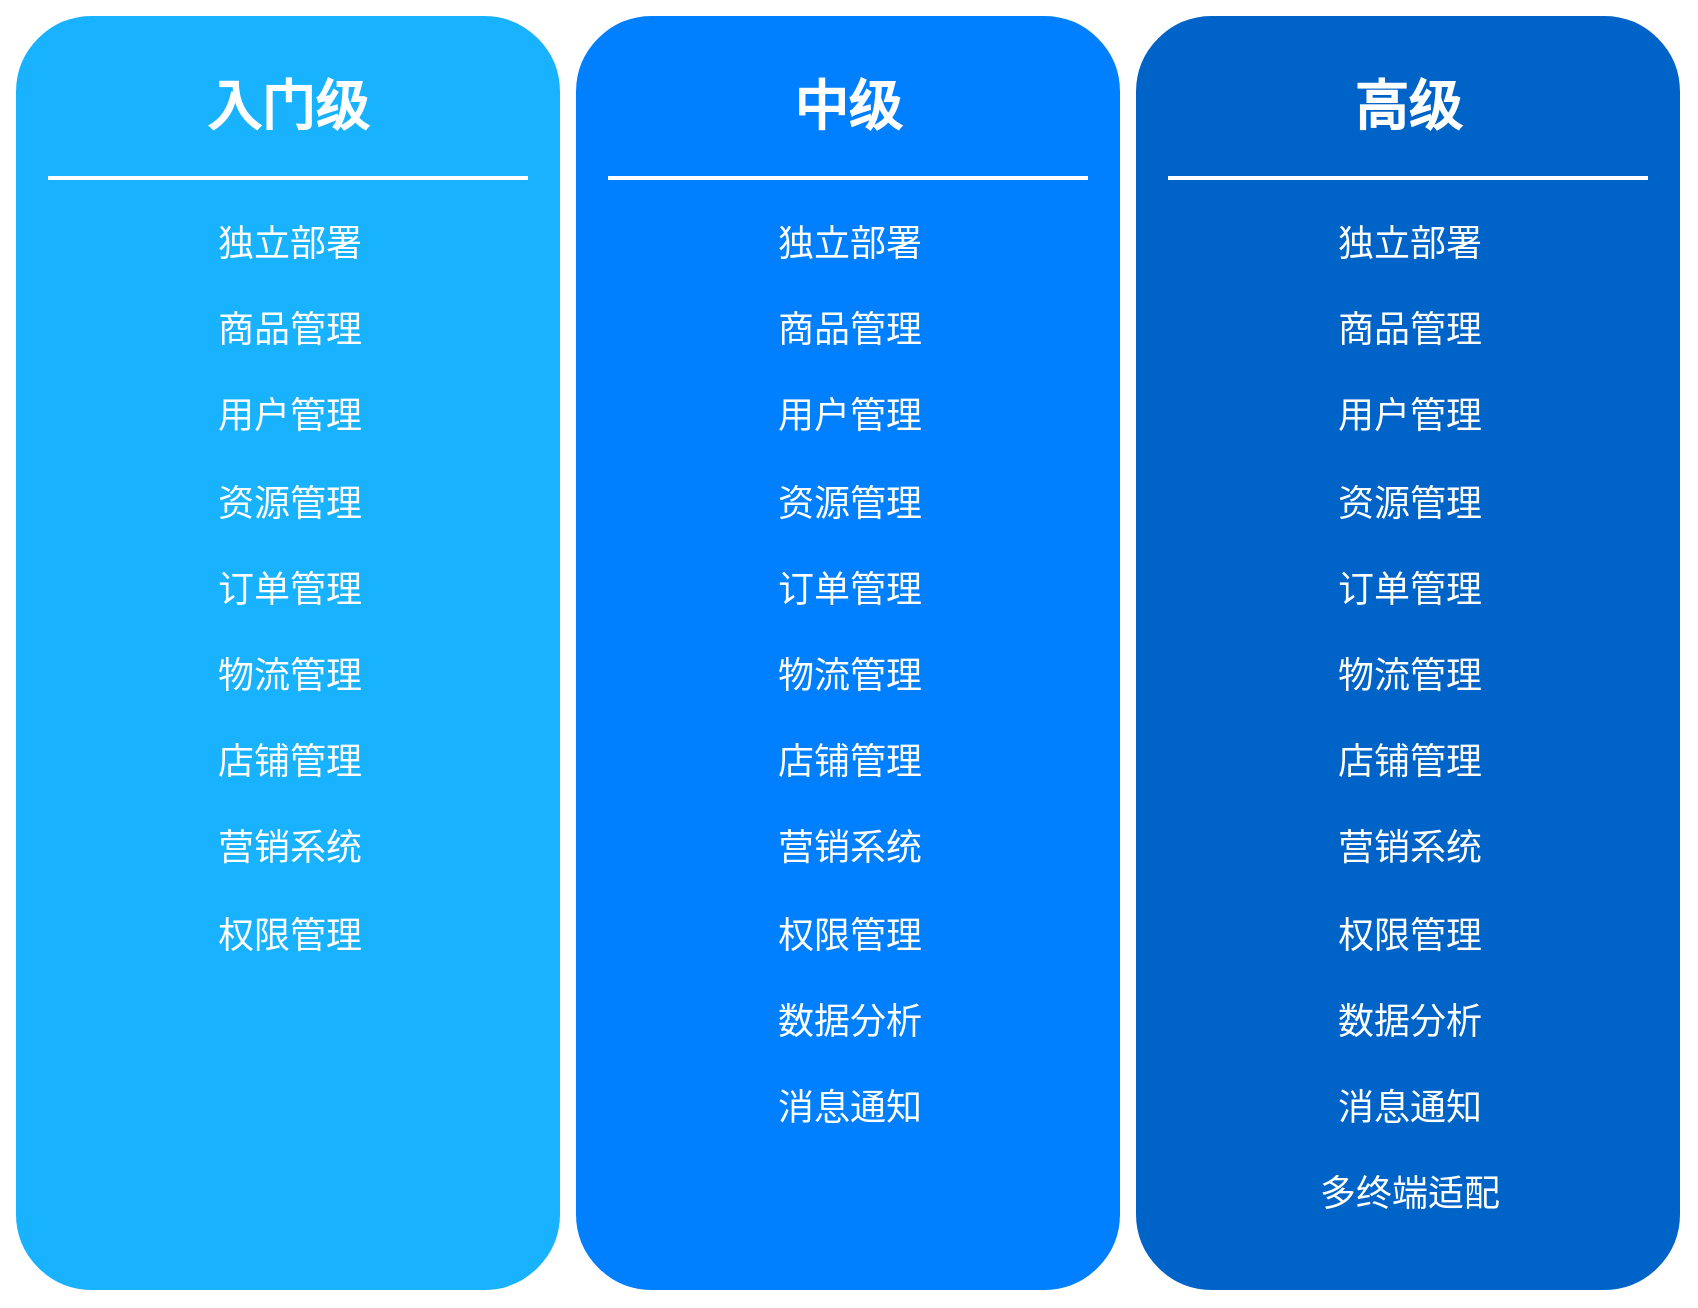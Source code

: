 <mxfile version="23.1.6" type="github">
  <diagram name="Page-1" id="12e1b939-464a-85fe-373e-61e167be1490">
    <mxGraphModel dx="1434" dy="855" grid="1" gridSize="10" guides="1" tooltips="1" connect="1" arrows="1" fold="1" page="1" pageScale="1.5" pageWidth="1169" pageHeight="826" background="none" math="0" shadow="0">
      <root>
        <mxCell id="0" />
        <mxCell id="1" parent="0" />
        <mxCell id="60da8b9f42644d3a-2" value="" style="whiteSpace=wrap;html=1;rounded=1;shadow=0;strokeWidth=8;fontSize=20;align=center;fillColor=#19b2ff;strokeColor=#FFFFFF;" parent="1" vertex="1">
          <mxGeometry x="316" y="405" width="280" height="645" as="geometry" />
        </mxCell>
        <mxCell id="60da8b9f42644d3a-3" value="入门级" style="text;html=1;strokeColor=none;fillColor=none;align=center;verticalAlign=middle;whiteSpace=wrap;rounded=0;shadow=0;fontSize=27;fontColor=#FFFFFF;fontStyle=1" parent="1" vertex="1">
          <mxGeometry x="316" y="425" width="280" height="60" as="geometry" />
        </mxCell>
        <mxCell id="60da8b9f42644d3a-6" value="" style="line;strokeWidth=2;html=1;rounded=0;shadow=0;fontSize=27;align=center;fillColor=none;strokeColor=#FFFFFF;" parent="1" vertex="1">
          <mxGeometry x="336" y="485" width="240" height="10" as="geometry" />
        </mxCell>
        <mxCell id="60da8b9f42644d3a-17" value="" style="whiteSpace=wrap;html=1;rounded=1;shadow=0;strokeWidth=8;fontSize=20;align=center;fillColor=#007fff;strokeColor=#FFFFFF;" parent="1" vertex="1">
          <mxGeometry x="596" y="405" width="280" height="645" as="geometry" />
        </mxCell>
        <mxCell id="60da8b9f42644d3a-18" value="中级" style="text;html=1;strokeColor=none;fillColor=none;align=center;verticalAlign=middle;whiteSpace=wrap;rounded=0;shadow=0;fontSize=27;fontColor=#FFFFFF;fontStyle=1" parent="1" vertex="1">
          <mxGeometry x="596" y="425" width="280" height="60" as="geometry" />
        </mxCell>
        <mxCell id="60da8b9f42644d3a-20" value="" style="line;strokeWidth=2;html=1;rounded=0;shadow=0;fontSize=27;align=center;fillColor=none;strokeColor=#FFFFFF;" parent="1" vertex="1">
          <mxGeometry x="616" y="485" width="240" height="10" as="geometry" />
        </mxCell>
        <mxCell id="60da8b9f42644d3a-24" value="" style="whiteSpace=wrap;html=1;rounded=1;shadow=0;strokeWidth=8;fontSize=20;align=center;fillColor=#0063C7;strokeColor=#FFFFFF;" parent="1" vertex="1">
          <mxGeometry x="876" y="405" width="280" height="645" as="geometry" />
        </mxCell>
        <mxCell id="60da8b9f42644d3a-25" value="高级" style="text;html=1;strokeColor=none;fillColor=none;align=center;verticalAlign=middle;whiteSpace=wrap;rounded=0;shadow=0;fontSize=27;fontColor=#FFFFFF;fontStyle=1" parent="1" vertex="1">
          <mxGeometry x="876" y="425" width="280" height="60" as="geometry" />
        </mxCell>
        <mxCell id="60da8b9f42644d3a-27" value="" style="line;strokeWidth=2;html=1;rounded=0;shadow=0;fontSize=27;align=center;fillColor=none;strokeColor=#FFFFFF;" parent="1" vertex="1">
          <mxGeometry x="896" y="485" width="240" height="10" as="geometry" />
        </mxCell>
        <mxCell id="e4hgR3kDQSiYnHgpyTBr-1" value="独立部署&lt;br style=&quot;border-color: var(--border-color); font-size: 18px;&quot;&gt;&lt;br style=&quot;border-color: var(--border-color); font-size: 18px;&quot;&gt;商品管理&lt;br&gt;&lt;br&gt;用户管理&lt;br style=&quot;border-color: var(--border-color);&quot;&gt;&lt;br style=&quot;border-color: var(--border-color);&quot;&gt;资源管理&lt;br style=&quot;border-color: var(--border-color); font-size: 18px;&quot;&gt;&lt;br style=&quot;border-color: var(--border-color); font-size: 18px;&quot;&gt;订单管理&lt;br&gt;&lt;br style=&quot;border-color: var(--border-color);&quot;&gt;物流管理&lt;br style=&quot;border-color: var(--border-color); font-size: 18px;&quot;&gt;&lt;br style=&quot;border-color: var(--border-color); font-size: 18px;&quot;&gt;店铺管理&lt;br style=&quot;border-color: var(--border-color); font-size: 18px;&quot;&gt;&lt;br&gt;营销系统&lt;br style=&quot;border-color: var(--border-color);&quot;&gt;&lt;br style=&quot;border-color: var(--border-color); font-size: 18px;&quot;&gt;权限管理&lt;div&gt;&lt;br&gt;&lt;/div&gt;" style="text;html=1;strokeColor=none;fillColor=none;align=center;verticalAlign=top;whiteSpace=wrap;rounded=0;shadow=0;fontSize=18;fontColor=#FFFFFF;" parent="1" vertex="1">
          <mxGeometry x="317" y="506" width="280" height="295" as="geometry" />
        </mxCell>
        <mxCell id="e4hgR3kDQSiYnHgpyTBr-4" value="独立部署&lt;br style=&quot;border-color: var(--border-color); font-size: 18px;&quot;&gt;&lt;br style=&quot;border-color: var(--border-color); font-size: 18px;&quot;&gt;商品管理&lt;br&gt;&lt;br&gt;用户管理&lt;br style=&quot;border-color: var(--border-color);&quot;&gt;&lt;br style=&quot;border-color: var(--border-color);&quot;&gt;资源管理&lt;br style=&quot;border-color: var(--border-color); font-size: 18px;&quot;&gt;&lt;br style=&quot;border-color: var(--border-color); font-size: 18px;&quot;&gt;订单管理&lt;br&gt;&lt;br style=&quot;border-color: var(--border-color);&quot;&gt;物流管理&lt;br style=&quot;border-color: var(--border-color); font-size: 18px;&quot;&gt;&lt;br&gt;店铺管理&lt;br&gt;&lt;br&gt;营销系统&lt;br style=&quot;border-color: var(--border-color);&quot;&gt;&lt;br style=&quot;border-color: var(--border-color); font-size: 18px;&quot;&gt;权限管理&lt;br style=&quot;font-size: 18px;&quot;&gt;&lt;br style=&quot;font-size: 18px;&quot;&gt;数据分析&lt;br&gt;&lt;br&gt;消息通知" style="text;html=1;strokeColor=none;fillColor=none;align=center;verticalAlign=top;whiteSpace=wrap;rounded=0;shadow=0;fontSize=18;fontColor=#FFFFFF;" parent="1" vertex="1">
          <mxGeometry x="597" y="506" width="280" height="295" as="geometry" />
        </mxCell>
        <mxCell id="e4hgR3kDQSiYnHgpyTBr-5" value="独立部署&lt;br style=&quot;border-color: var(--border-color); font-size: 18px;&quot;&gt;&lt;br style=&quot;border-color: var(--border-color); font-size: 18px;&quot;&gt;商品管理&lt;br&gt;&lt;br&gt;用户管理&lt;br&gt;&lt;br&gt;资源管理&lt;br style=&quot;border-color: var(--border-color); font-size: 18px;&quot;&gt;&lt;br style=&quot;border-color: var(--border-color); font-size: 18px;&quot;&gt;订单管理&lt;br&gt;&lt;br&gt;物流管理&lt;br style=&quot;border-color: var(--border-color); font-size: 18px;&quot;&gt;&lt;br style=&quot;border-color: var(--border-color); font-size: 18px;&quot;&gt;店铺管理&lt;br style=&quot;border-color: var(--border-color);&quot;&gt;&lt;br&gt;营销系统&lt;br style=&quot;border-color: var(--border-color); font-size: 18px;&quot;&gt;&lt;br style=&quot;border-color: var(--border-color); font-size: 18px;&quot;&gt;权限管理&lt;br style=&quot;font-size: 18px;&quot;&gt;&lt;br style=&quot;font-size: 18px;&quot;&gt;数据分析&lt;br&gt;&lt;br&gt;消息通知&lt;br style=&quot;border-color: var(--border-color);&quot;&gt;&lt;br&gt;多终端适配&lt;div&gt;&lt;br&gt;&lt;/div&gt;" style="text;html=1;strokeColor=none;fillColor=none;align=center;verticalAlign=top;whiteSpace=wrap;rounded=0;shadow=0;fontSize=18;fontColor=#FFFFFF;" parent="1" vertex="1">
          <mxGeometry x="877" y="506" width="280" height="294" as="geometry" />
        </mxCell>
      </root>
    </mxGraphModel>
  </diagram>
</mxfile>
